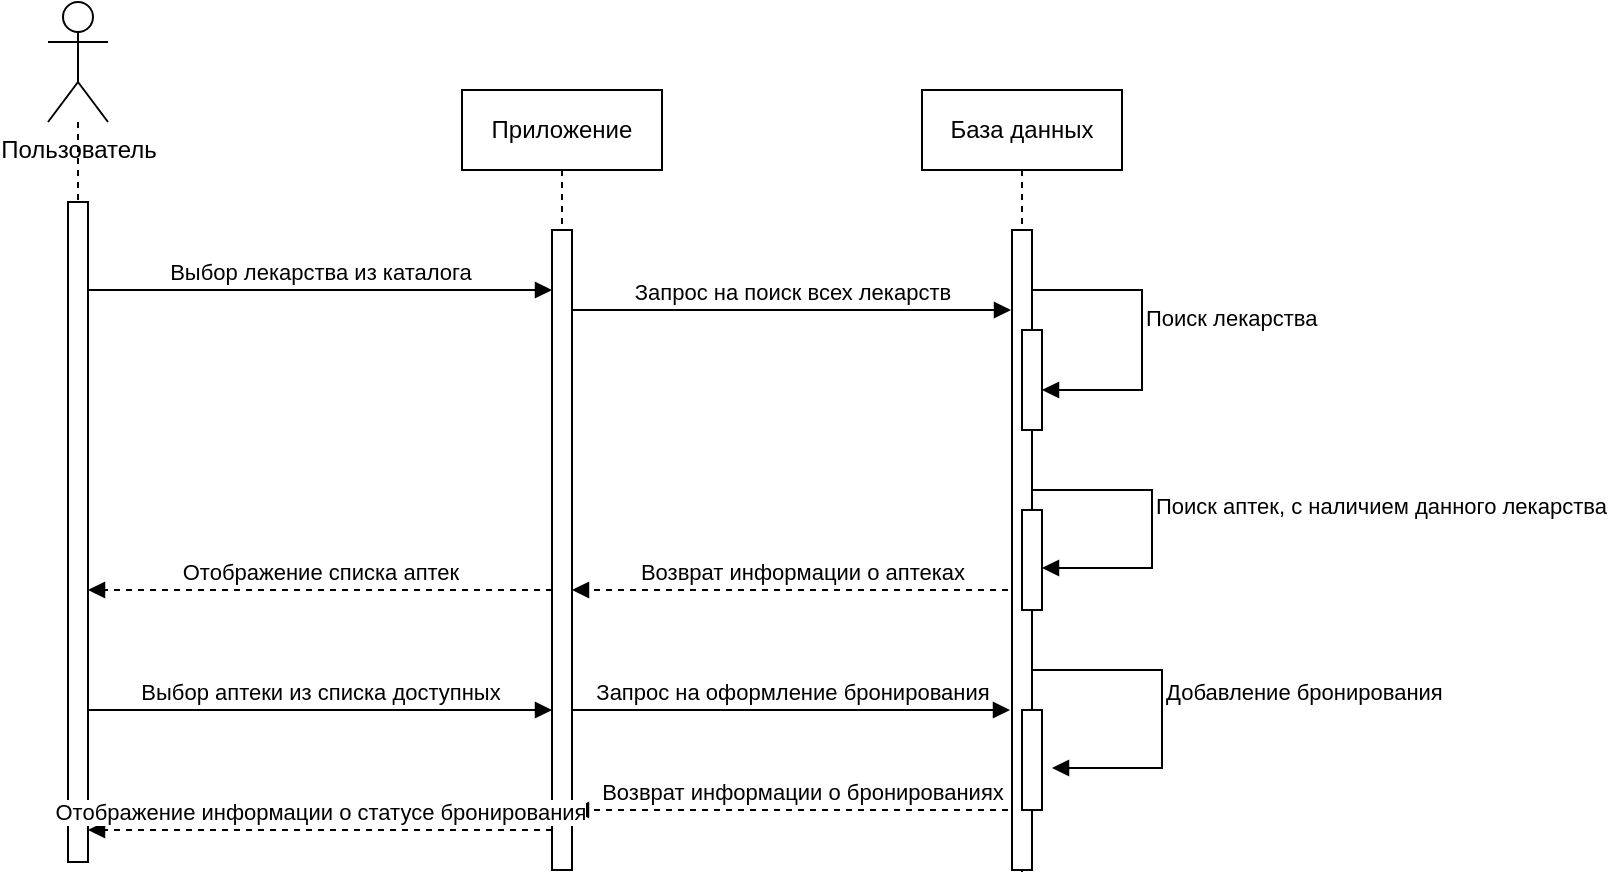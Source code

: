 <mxfile version="25.0.3">
  <diagram name="Page-1" id="2YBvvXClWsGukQMizWep">
    <mxGraphModel dx="475" dy="233" grid="0" gridSize="10" guides="1" tooltips="1" connect="1" arrows="1" fold="1" page="1" pageScale="1" pageWidth="850" pageHeight="1100" math="0" shadow="0">
      <root>
        <mxCell id="0" />
        <mxCell id="1" parent="0" />
        <mxCell id="Qnnj0ypqiSnXcnHVf1jM-1" value="Приложение" style="shape=umlLifeline;perimeter=lifelinePerimeter;whiteSpace=wrap;html=1;container=0;dropTarget=0;collapsible=0;recursiveResize=0;outlineConnect=0;portConstraint=eastwest;newEdgeStyle={&quot;edgeStyle&quot;:&quot;elbowEdgeStyle&quot;,&quot;elbow&quot;:&quot;vertical&quot;,&quot;curved&quot;:0,&quot;rounded&quot;:0};" vertex="1" parent="1">
          <mxGeometry x="274" y="550" width="100" height="386" as="geometry" />
        </mxCell>
        <mxCell id="Qnnj0ypqiSnXcnHVf1jM-6" value="База данных" style="shape=umlLifeline;perimeter=lifelinePerimeter;whiteSpace=wrap;html=1;container=0;dropTarget=0;collapsible=0;recursiveResize=0;outlineConnect=0;portConstraint=eastwest;newEdgeStyle={&quot;edgeStyle&quot;:&quot;elbowEdgeStyle&quot;,&quot;elbow&quot;:&quot;vertical&quot;,&quot;curved&quot;:0,&quot;rounded&quot;:0};" vertex="1" parent="1">
          <mxGeometry x="504" y="550" width="100" height="394" as="geometry" />
        </mxCell>
        <mxCell id="Qnnj0ypqiSnXcnHVf1jM-7" value="" style="html=1;points=[];perimeter=orthogonalPerimeter;outlineConnect=0;targetShapes=umlLifeline;portConstraint=eastwest;newEdgeStyle={&quot;edgeStyle&quot;:&quot;elbowEdgeStyle&quot;,&quot;elbow&quot;:&quot;vertical&quot;,&quot;curved&quot;:0,&quot;rounded&quot;:0};" vertex="1" parent="Qnnj0ypqiSnXcnHVf1jM-6">
          <mxGeometry x="45" y="70" width="10" height="320" as="geometry" />
        </mxCell>
        <mxCell id="Qnnj0ypqiSnXcnHVf1jM-9" value="&lt;span style=&quot;color: rgba(0, 0, 0, 0); font-family: monospace; font-size: 0px; text-align: start;&quot;&gt;%3CmxGraphModel%3E%3Croot%3E%3CmxCell%20id%3D%220%22%2F%3E%3CmxCell%20id%3D%221%22%20parent%3D%220%22%2F%3E%3CmxCell%20id%3D%222%22%20value%3D%22dispatch%22%20style%3D%22html%3D1%3BverticalAlign%3Dbottom%3BendArrow%3Dblock%3BedgeStyle%3DelbowEdgeStyle%3Belbow%3Dvertical%3Bcurved%3D0%3Brounded%3D0%3B%22%20edge%3D%221%22%20parent%3D%221%22%3E%3CmxGeometry%20relative%3D%221%22%20as%3D%22geometry%22%3E%3CmxPoint%20x%3D%22345%22%20y%3D%22190%22%20as%3D%22sourcePoint%22%2F%3E%3CArray%20as%3D%22points%22%3E%3CmxPoint%20x%3D%22430%22%20y%3D%22190%22%2F%3E%3C%2FArray%3E%3CmxPoint%20x%3D%22515%22%20y%3D%22190%22%20as%3D%22targetPoint%22%2F%3E%3C%2FmxGeometry%3E%3C%2FmxCell%3E%3C%2Froot%3E%3C%2FmxGraphModel%3E&lt;/span&gt;" style="html=1;points=[];perimeter=orthogonalPerimeter;outlineConnect=0;targetShapes=umlLifeline;portConstraint=eastwest;newEdgeStyle={&quot;edgeStyle&quot;:&quot;elbowEdgeStyle&quot;,&quot;elbow&quot;:&quot;vertical&quot;,&quot;curved&quot;:0,&quot;rounded&quot;:0};" vertex="1" parent="Qnnj0ypqiSnXcnHVf1jM-6">
          <mxGeometry x="50" y="120" width="10" height="50" as="geometry" />
        </mxCell>
        <mxCell id="Qnnj0ypqiSnXcnHVf1jM-22" value="Поиск лекарства" style="html=1;verticalAlign=bottom;endArrow=block;edgeStyle=orthogonalEdgeStyle;elbow=vertical;rounded=0;align=left;" edge="1" parent="Qnnj0ypqiSnXcnHVf1jM-6" source="Qnnj0ypqiSnXcnHVf1jM-7">
          <mxGeometry relative="1" as="geometry">
            <mxPoint x="60" y="81" as="sourcePoint" />
            <Array as="points">
              <mxPoint x="110" y="100" />
              <mxPoint x="110" y="150" />
            </Array>
            <mxPoint x="60" y="150" as="targetPoint" />
          </mxGeometry>
        </mxCell>
        <mxCell id="Qnnj0ypqiSnXcnHVf1jM-26" value="&lt;span style=&quot;color: rgba(0, 0, 0, 0); font-family: monospace; font-size: 0px; text-align: start;&quot;&gt;%3CmxGraphModel%3E%3Croot%3E%3CmxCell%20id%3D%220%22%2F%3E%3CmxCell%20id%3D%221%22%20parent%3D%220%22%2F%3E%3CmxCell%20id%3D%222%22%20value%3D%22dispatch%22%20style%3D%22html%3D1%3BverticalAlign%3Dbottom%3BendArrow%3Dblock%3BedgeStyle%3DelbowEdgeStyle%3Belbow%3Dvertical%3Bcurved%3D0%3Brounded%3D0%3B%22%20edge%3D%221%22%20parent%3D%221%22%3E%3CmxGeometry%20relative%3D%221%22%20as%3D%22geometry%22%3E%3CmxPoint%20x%3D%22345%22%20y%3D%22190%22%20as%3D%22sourcePoint%22%2F%3E%3CArray%20as%3D%22points%22%3E%3CmxPoint%20x%3D%22430%22%20y%3D%22190%22%2F%3E%3C%2FArray%3E%3CmxPoint%20x%3D%22515%22%20y%3D%22190%22%20as%3D%22targetPoint%22%2F%3E%3C%2FmxGeometry%3E%3C%2FmxCell%3E%3C%2Froot%3E%3C%2FmxGraphModel%3E&lt;/span&gt;" style="html=1;points=[];perimeter=orthogonalPerimeter;outlineConnect=0;targetShapes=umlLifeline;portConstraint=eastwest;newEdgeStyle={&quot;edgeStyle&quot;:&quot;elbowEdgeStyle&quot;,&quot;elbow&quot;:&quot;vertical&quot;,&quot;curved&quot;:0,&quot;rounded&quot;:0};" vertex="1" parent="Qnnj0ypqiSnXcnHVf1jM-6">
          <mxGeometry x="50" y="210" width="10" height="50" as="geometry" />
        </mxCell>
        <mxCell id="Qnnj0ypqiSnXcnHVf1jM-35" value="&lt;span style=&quot;color: rgba(0, 0, 0, 0); font-family: monospace; font-size: 0px; text-align: start;&quot;&gt;%3CmxGraphModel%3E%3Croot%3E%3CmxCell%20id%3D%220%22%2F%3E%3CmxCell%20id%3D%221%22%20parent%3D%220%22%2F%3E%3CmxCell%20id%3D%222%22%20value%3D%22dispatch%22%20style%3D%22html%3D1%3BverticalAlign%3Dbottom%3BendArrow%3Dblock%3BedgeStyle%3DelbowEdgeStyle%3Belbow%3Dvertical%3Bcurved%3D0%3Brounded%3D0%3B%22%20edge%3D%221%22%20parent%3D%221%22%3E%3CmxGeometry%20relative%3D%221%22%20as%3D%22geometry%22%3E%3CmxPoint%20x%3D%22345%22%20y%3D%22190%22%20as%3D%22sourcePoint%22%2F%3E%3CArray%20as%3D%22points%22%3E%3CmxPoint%20x%3D%22430%22%20y%3D%22190%22%2F%3E%3C%2FArray%3E%3CmxPoint%20x%3D%22515%22%20y%3D%22190%22%20as%3D%22targetPoint%22%2F%3E%3C%2FmxGeometry%3E%3C%2FmxCell%3E%3C%2Froot%3E%3C%2FmxGraphModel%3E&lt;/span&gt;" style="html=1;points=[];perimeter=orthogonalPerimeter;outlineConnect=0;targetShapes=umlLifeline;portConstraint=eastwest;newEdgeStyle={&quot;edgeStyle&quot;:&quot;elbowEdgeStyle&quot;,&quot;elbow&quot;:&quot;vertical&quot;,&quot;curved&quot;:0,&quot;rounded&quot;:0};" vertex="1" parent="Qnnj0ypqiSnXcnHVf1jM-6">
          <mxGeometry x="50" y="310" width="10" height="50" as="geometry" />
        </mxCell>
        <mxCell id="Qnnj0ypqiSnXcnHVf1jM-11" value="" style="html=1;points=[];perimeter=orthogonalPerimeter;outlineConnect=0;targetShapes=umlLifeline;portConstraint=eastwest;newEdgeStyle={&quot;edgeStyle&quot;:&quot;elbowEdgeStyle&quot;,&quot;elbow&quot;:&quot;vertical&quot;,&quot;curved&quot;:0,&quot;rounded&quot;:0};" vertex="1" parent="1">
          <mxGeometry x="77" y="606" width="10" height="330" as="geometry" />
        </mxCell>
        <mxCell id="Qnnj0ypqiSnXcnHVf1jM-16" style="edgeStyle=orthogonalEdgeStyle;rounded=0;orthogonalLoop=1;jettySize=auto;html=1;endArrow=none;endFill=0;dashed=1;" edge="1" parent="1" source="Qnnj0ypqiSnXcnHVf1jM-14">
          <mxGeometry relative="1" as="geometry">
            <mxPoint x="82" y="606" as="targetPoint" />
          </mxGeometry>
        </mxCell>
        <mxCell id="Qnnj0ypqiSnXcnHVf1jM-14" value="Пользователь" style="shape=umlActor;verticalLabelPosition=bottom;verticalAlign=top;html=1;outlineConnect=0;" vertex="1" parent="1">
          <mxGeometry x="67" y="506" width="30" height="60" as="geometry" />
        </mxCell>
        <mxCell id="Qnnj0ypqiSnXcnHVf1jM-2" value="" style="html=1;points=[];perimeter=orthogonalPerimeter;outlineConnect=0;targetShapes=umlLifeline;portConstraint=eastwest;newEdgeStyle={&quot;edgeStyle&quot;:&quot;elbowEdgeStyle&quot;,&quot;elbow&quot;:&quot;vertical&quot;,&quot;curved&quot;:0,&quot;rounded&quot;:0};" vertex="1" parent="1">
          <mxGeometry x="319" y="620" width="10" height="320" as="geometry" />
        </mxCell>
        <mxCell id="Qnnj0ypqiSnXcnHVf1jM-3" value="Выбор лекарства из каталога" style="html=1;verticalAlign=bottom;startArrow=none;endArrow=block;startSize=8;edgeStyle=elbowEdgeStyle;elbow=vertical;curved=0;rounded=0;startFill=0;" edge="1" parent="1" target="Qnnj0ypqiSnXcnHVf1jM-2" source="Qnnj0ypqiSnXcnHVf1jM-11">
          <mxGeometry relative="1" as="geometry">
            <mxPoint x="164" y="620" as="sourcePoint" />
            <Array as="points">
              <mxPoint x="234" y="650" />
            </Array>
          </mxGeometry>
        </mxCell>
        <mxCell id="Qnnj0ypqiSnXcnHVf1jM-21" value="Запрос на поиск всех лекарств" style="html=1;verticalAlign=bottom;startArrow=none;endArrow=block;startSize=8;edgeStyle=elbowEdgeStyle;elbow=vertical;curved=0;rounded=0;startFill=0;" edge="1" parent="1">
          <mxGeometry relative="1" as="geometry">
            <mxPoint x="329" y="660" as="sourcePoint" />
            <mxPoint x="548.5" y="660.333" as="targetPoint" />
            <Array as="points" />
          </mxGeometry>
        </mxCell>
        <mxCell id="Qnnj0ypqiSnXcnHVf1jM-28" value="Поиск аптек, с наличием данного лекарства" style="html=1;verticalAlign=bottom;endArrow=block;edgeStyle=orthogonalEdgeStyle;elbow=vertical;rounded=0;align=left;" edge="1" parent="1" source="Qnnj0ypqiSnXcnHVf1jM-7">
          <mxGeometry relative="1" as="geometry">
            <mxPoint x="564" y="720" as="sourcePoint" />
            <Array as="points">
              <mxPoint x="619" y="750" />
              <mxPoint x="619" y="789" />
            </Array>
            <mxPoint x="564" y="789" as="targetPoint" />
          </mxGeometry>
        </mxCell>
        <mxCell id="Qnnj0ypqiSnXcnHVf1jM-30" value="Возврат информации о аптеках" style="html=1;verticalAlign=bottom;endArrow=block;edgeStyle=elbowEdgeStyle;elbow=vertical;curved=0;rounded=0;dashed=1;" edge="1" parent="1" target="Qnnj0ypqiSnXcnHVf1jM-2">
          <mxGeometry x="0.001" relative="1" as="geometry">
            <mxPoint x="549" y="790" as="sourcePoint" />
            <Array as="points">
              <mxPoint x="474" y="800" />
            </Array>
            <mxPoint x="334" y="790" as="targetPoint" />
            <mxPoint as="offset" />
          </mxGeometry>
        </mxCell>
        <mxCell id="Qnnj0ypqiSnXcnHVf1jM-31" value="Отображение списка аптек" style="html=1;verticalAlign=bottom;endArrow=block;edgeStyle=elbowEdgeStyle;elbow=vertical;curved=0;rounded=0;dashed=1;" edge="1" parent="1" target="Qnnj0ypqiSnXcnHVf1jM-11">
          <mxGeometry relative="1" as="geometry">
            <mxPoint x="319" y="800" as="sourcePoint" />
            <Array as="points">
              <mxPoint x="244" y="800" />
            </Array>
            <mxPoint x="124" y="800" as="targetPoint" />
          </mxGeometry>
        </mxCell>
        <mxCell id="Qnnj0ypqiSnXcnHVf1jM-32" value="Выбор аптеки из списка доступных" style="html=1;verticalAlign=bottom;startArrow=none;endArrow=block;startSize=8;edgeStyle=elbowEdgeStyle;elbow=vertical;curved=0;rounded=0;startFill=0;" edge="1" parent="1" source="Qnnj0ypqiSnXcnHVf1jM-11" target="Qnnj0ypqiSnXcnHVf1jM-2">
          <mxGeometry relative="1" as="geometry">
            <mxPoint x="124" y="860" as="sourcePoint" />
            <mxPoint x="314" y="860" as="targetPoint" />
            <Array as="points">
              <mxPoint x="224" y="860" />
            </Array>
            <mxPoint as="offset" />
          </mxGeometry>
        </mxCell>
        <mxCell id="Qnnj0ypqiSnXcnHVf1jM-34" value="Запрос на оформление бронирования" style="html=1;verticalAlign=bottom;startArrow=none;endArrow=block;startSize=8;edgeStyle=elbowEdgeStyle;elbow=vertical;curved=0;rounded=0;startFill=0;" edge="1" parent="1">
          <mxGeometry relative="1" as="geometry">
            <mxPoint x="329" y="860" as="sourcePoint" />
            <mxPoint x="548" y="860" as="targetPoint" />
            <Array as="points" />
          </mxGeometry>
        </mxCell>
        <mxCell id="Qnnj0ypqiSnXcnHVf1jM-36" value="Добавление бронирования" style="html=1;verticalAlign=bottom;endArrow=block;edgeStyle=orthogonalEdgeStyle;elbow=vertical;rounded=0;align=left;" edge="1" parent="1" source="Qnnj0ypqiSnXcnHVf1jM-7">
          <mxGeometry relative="1" as="geometry">
            <mxPoint x="564" y="830" as="sourcePoint" />
            <Array as="points">
              <mxPoint x="624" y="840" />
              <mxPoint x="624" y="889" />
            </Array>
            <mxPoint x="569" y="889" as="targetPoint" />
          </mxGeometry>
        </mxCell>
        <mxCell id="Qnnj0ypqiSnXcnHVf1jM-38" value="Возврат информации о бронированиях" style="html=1;verticalAlign=bottom;endArrow=block;edgeStyle=elbowEdgeStyle;elbow=vertical;curved=0;rounded=0;dashed=1;" edge="1" parent="1">
          <mxGeometry x="0.001" relative="1" as="geometry">
            <mxPoint x="549" y="900" as="sourcePoint" />
            <Array as="points">
              <mxPoint x="474" y="910" />
            </Array>
            <mxPoint x="329" y="910" as="targetPoint" />
            <mxPoint as="offset" />
          </mxGeometry>
        </mxCell>
        <mxCell id="Qnnj0ypqiSnXcnHVf1jM-39" value="&lt;font&gt;Отображение информации о статусе бронирования&lt;/font&gt;" style="html=1;verticalAlign=bottom;endArrow=block;edgeStyle=elbowEdgeStyle;elbow=vertical;curved=0;rounded=0;dashed=1;align=center;" edge="1" parent="1" target="Qnnj0ypqiSnXcnHVf1jM-11">
          <mxGeometry relative="1" as="geometry">
            <mxPoint x="319" y="920" as="sourcePoint" />
            <Array as="points">
              <mxPoint x="244" y="920" />
            </Array>
            <mxPoint x="124" y="920" as="targetPoint" />
          </mxGeometry>
        </mxCell>
      </root>
    </mxGraphModel>
  </diagram>
</mxfile>
